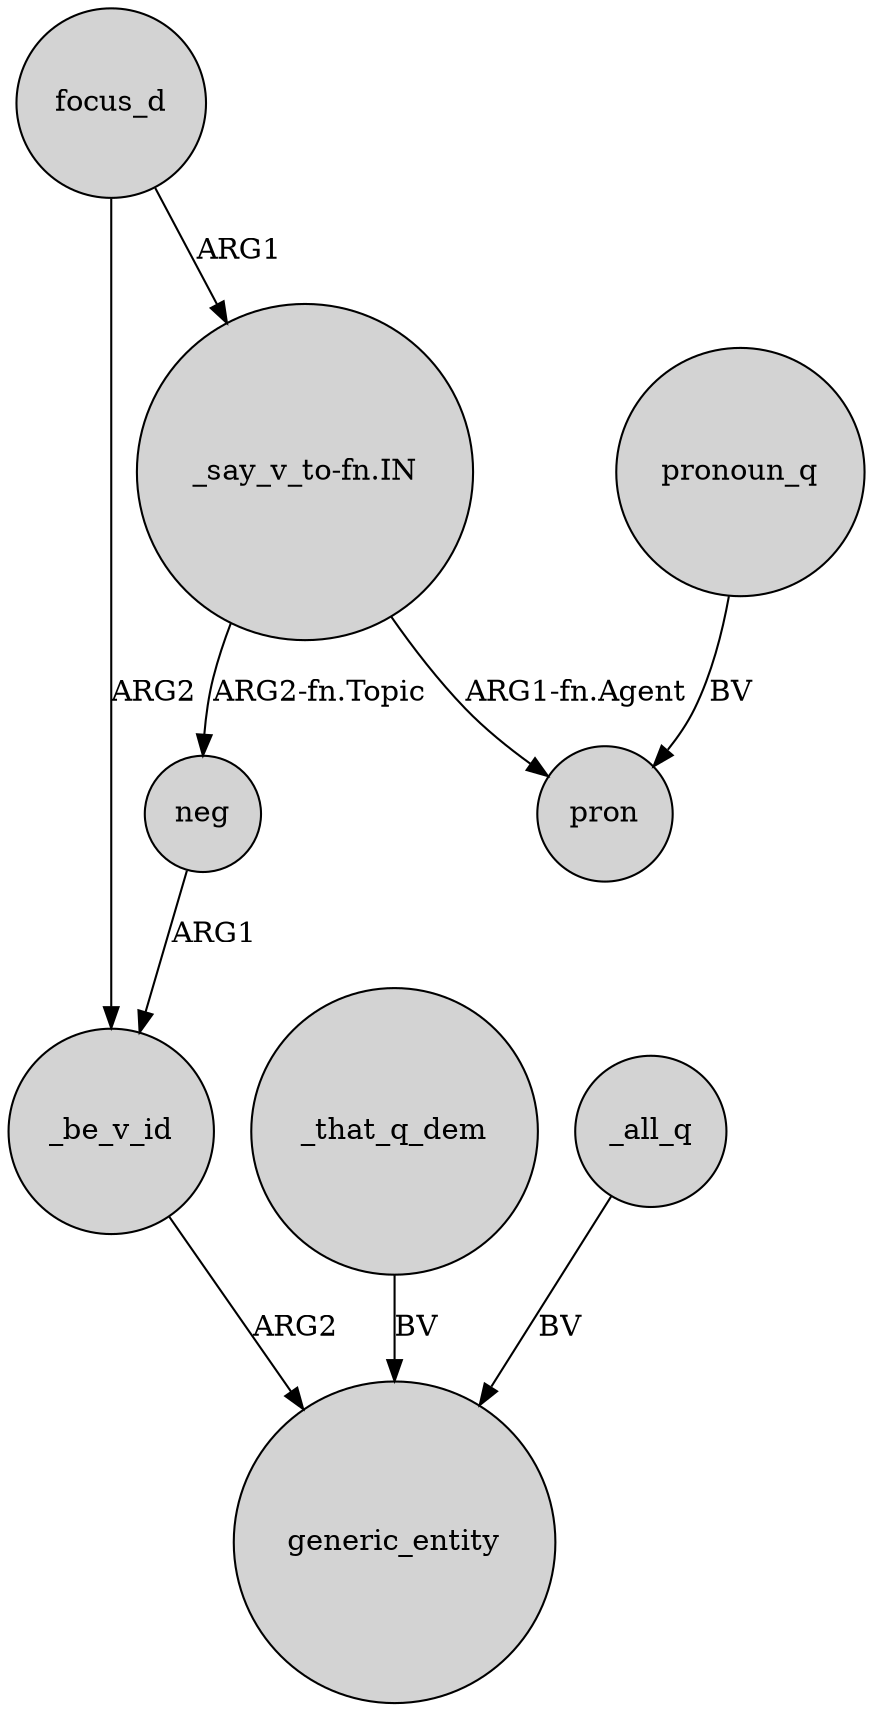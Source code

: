 digraph {
	node [shape=circle style=filled]
	focus_d -> _be_v_id [label=ARG2]
	"_say_v_to-fn.IN" -> neg [label="ARG2-fn.Topic"]
	neg -> _be_v_id [label=ARG1]
	_that_q_dem -> generic_entity [label=BV]
	_be_v_id -> generic_entity [label=ARG2]
	focus_d -> "_say_v_to-fn.IN" [label=ARG1]
	_all_q -> generic_entity [label=BV]
	"_say_v_to-fn.IN" -> pron [label="ARG1-fn.Agent"]
	pronoun_q -> pron [label=BV]
}
